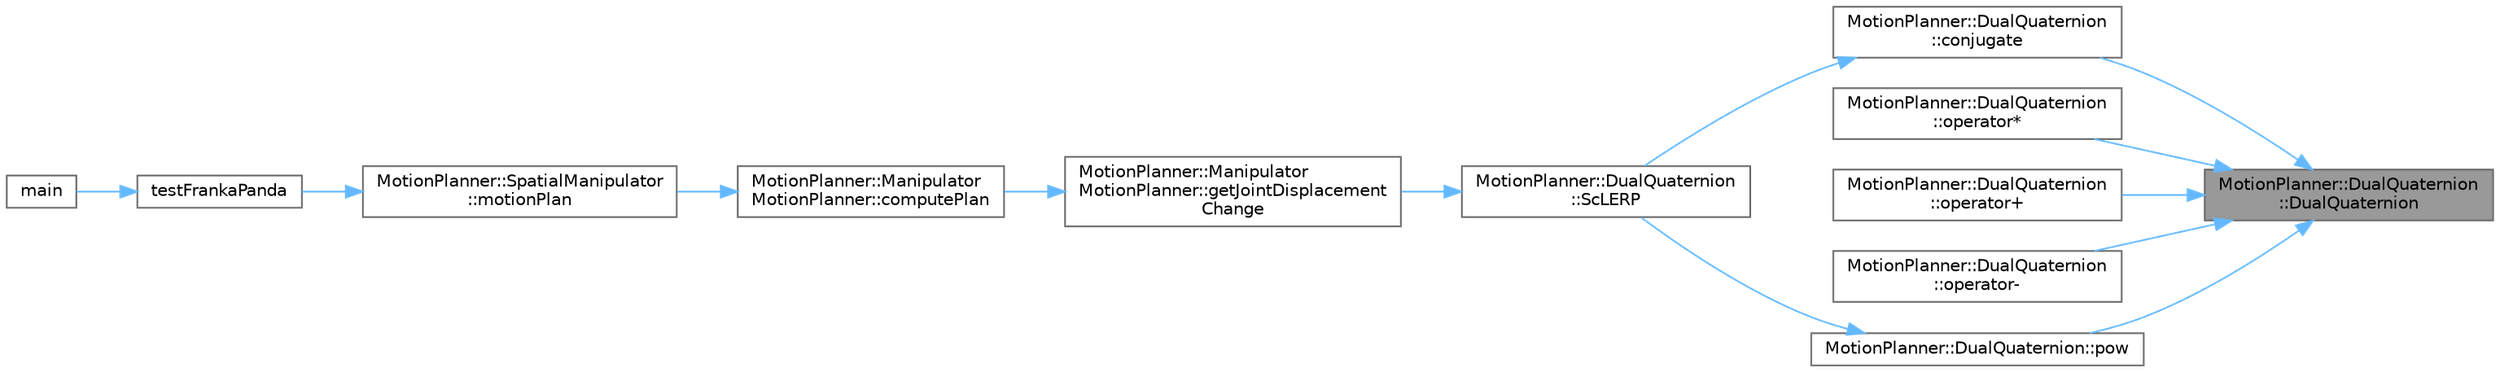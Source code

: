 digraph "MotionPlanner::DualQuaternion::DualQuaternion"
{
 // LATEX_PDF_SIZE
  bgcolor="transparent";
  edge [fontname=Helvetica,fontsize=10,labelfontname=Helvetica,labelfontsize=10];
  node [fontname=Helvetica,fontsize=10,shape=box,height=0.2,width=0.4];
  rankdir="RL";
  Node1 [label="MotionPlanner::DualQuaternion\l::DualQuaternion",height=0.2,width=0.4,color="gray40", fillcolor="grey60", style="filled", fontcolor="black",tooltip=" "];
  Node1 -> Node2 [dir="back",color="steelblue1",style="solid"];
  Node2 [label="MotionPlanner::DualQuaternion\l::conjugate",height=0.2,width=0.4,color="grey40", fillcolor="white", style="filled",URL="$class_motion_planner_1_1_dual_quaternion.html#aa9af3b5df2a7fe6f7575f388d9c14b34",tooltip=" "];
  Node2 -> Node3 [dir="back",color="steelblue1",style="solid"];
  Node3 [label="MotionPlanner::DualQuaternion\l::ScLERP",height=0.2,width=0.4,color="grey40", fillcolor="white", style="filled",URL="$class_motion_planner_1_1_dual_quaternion.html#a692107a6835968fb192faa6f09d82657",tooltip=" "];
  Node3 -> Node4 [dir="back",color="steelblue1",style="solid"];
  Node4 [label="MotionPlanner::Manipulator\lMotionPlanner::getJointDisplacement\lChange",height=0.2,width=0.4,color="grey40", fillcolor="white", style="filled",URL="$class_motion_planner_1_1_manipulator_motion_planner.html#a3f8aac288befc3ebfb244690cc177506",tooltip=" "];
  Node4 -> Node5 [dir="back",color="steelblue1",style="solid"];
  Node5 [label="MotionPlanner::Manipulator\lMotionPlanner::computePlan",height=0.2,width=0.4,color="grey40", fillcolor="white", style="filled",URL="$class_motion_planner_1_1_manipulator_motion_planner.html#a9b7171efe0c7bdf5b82c4e99da2cd93a",tooltip=" "];
  Node5 -> Node6 [dir="back",color="steelblue1",style="solid"];
  Node6 [label="MotionPlanner::SpatialManipulator\l::motionPlan",height=0.2,width=0.4,color="grey40", fillcolor="white", style="filled",URL="$class_motion_planner_1_1_spatial_manipulator.html#a957b98e821483a5308bc593eb68a194c",tooltip=" "];
  Node6 -> Node7 [dir="back",color="steelblue1",style="solid"];
  Node7 [label="testFrankaPanda",height=0.2,width=0.4,color="grey40", fillcolor="white", style="filled",URL="$main_8cpp.html#a6cbcdf8cc0f6c0e1374ac9a559f6114f",tooltip=" "];
  Node7 -> Node8 [dir="back",color="steelblue1",style="solid"];
  Node8 [label="main",height=0.2,width=0.4,color="grey40", fillcolor="white", style="filled",URL="$main_8cpp.html#ae66f6b31b5ad750f1fe042a706a4e3d4",tooltip=" "];
  Node1 -> Node9 [dir="back",color="steelblue1",style="solid"];
  Node9 [label="MotionPlanner::DualQuaternion\l::operator*",height=0.2,width=0.4,color="grey40", fillcolor="white", style="filled",URL="$class_motion_planner_1_1_dual_quaternion.html#ade3a55293ce1233f61fd6fe361034690",tooltip=" "];
  Node1 -> Node10 [dir="back",color="steelblue1",style="solid"];
  Node10 [label="MotionPlanner::DualQuaternion\l::operator+",height=0.2,width=0.4,color="grey40", fillcolor="white", style="filled",URL="$class_motion_planner_1_1_dual_quaternion.html#a29a89fa391c65ed4a2d772e82d4c543c",tooltip=" "];
  Node1 -> Node11 [dir="back",color="steelblue1",style="solid"];
  Node11 [label="MotionPlanner::DualQuaternion\l::operator-",height=0.2,width=0.4,color="grey40", fillcolor="white", style="filled",URL="$class_motion_planner_1_1_dual_quaternion.html#a93cf5cb163ab3f036ffad6a2513ee41d",tooltip=" "];
  Node1 -> Node12 [dir="back",color="steelblue1",style="solid"];
  Node12 [label="MotionPlanner::DualQuaternion::pow",height=0.2,width=0.4,color="grey40", fillcolor="white", style="filled",URL="$class_motion_planner_1_1_dual_quaternion.html#a7c7204690164403f741bc13989c692a4",tooltip=" "];
  Node12 -> Node3 [dir="back",color="steelblue1",style="solid"];
}
